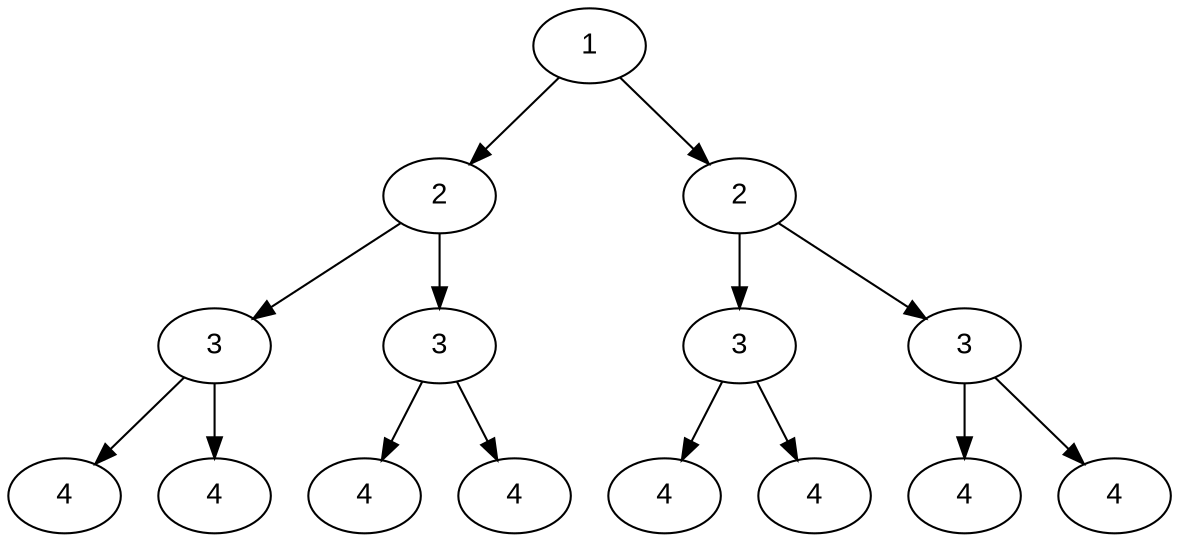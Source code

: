 digraph binaryTree {
    node [fontname="Arial"];
    node0 [label="1"];
    node1 [label="2"];
    node0 -> node1;
    node2 [label="3"];
    node1 -> node2;
    node3 [label="4"];
    node2 -> node3;
    node4 [label="4"];
    node2 -> node4;
    node5 [label="3"];
    node1 -> node5;
    node6 [label="4"];
    node5 -> node6;
    node7 [label="4"];
    node5 -> node7;
    node8 [label="2"];
    node0 -> node8;
    node9 [label="3"];
    node8 -> node9;
    node10 [label="4"];
    node9 -> node10;
    node11 [label="4"];
    node9 -> node11;
    node12 [label="3"];
    node8 -> node12;
    node13 [label="4"];
    node12 -> node13;
    node14 [label="4"];
    node12 -> node14;
}
